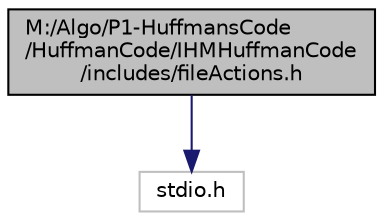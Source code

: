 digraph "M:/Algo/P1-HuffmansCode/HuffmanCode/IHMHuffmanCode/includes/fileActions.h"
{
 // LATEX_PDF_SIZE
  edge [fontname="Helvetica",fontsize="10",labelfontname="Helvetica",labelfontsize="10"];
  node [fontname="Helvetica",fontsize="10",shape=record];
  Node1 [label="M:/Algo/P1-HuffmansCode\l/HuffmanCode/IHMHuffmanCode\l/includes/fileActions.h",height=0.2,width=0.4,color="black", fillcolor="grey75", style="filled", fontcolor="black",tooltip="Header of the module allowing reading and writing in text files."];
  Node1 -> Node2 [color="midnightblue",fontsize="10",style="solid",fontname="Helvetica"];
  Node2 [label="stdio.h",height=0.2,width=0.4,color="grey75", fillcolor="white", style="filled",tooltip=" "];
}
